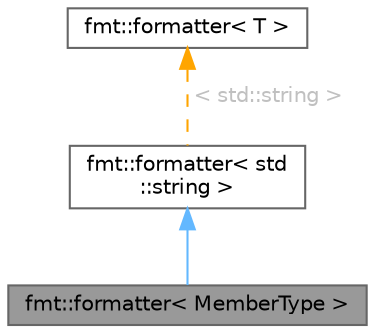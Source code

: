 digraph "fmt::formatter&lt; MemberType &gt;"
{
 // INTERACTIVE_SVG=YES
 // LATEX_PDF_SIZE
  bgcolor="transparent";
  edge [fontname=Helvetica,fontsize=10,labelfontname=Helvetica,labelfontsize=10];
  node [fontname=Helvetica,fontsize=10,shape=box,height=0.2,width=0.4];
  Node1 [id="Node000001",label="fmt::formatter\< MemberType \>",height=0.2,width=0.4,color="gray40", fillcolor="grey60", style="filled", fontcolor="black",tooltip="adds support for formatting MemberType"];
  Node2 -> Node1 [id="edge1_Node000001_Node000002",dir="back",color="steelblue1",style="solid",tooltip=" "];
  Node2 [id="Node000002",label="fmt::formatter\< std\l::string \>",height=0.2,width=0.4,color="gray40", fillcolor="white", style="filled",URL="$db/d75/structfmt_1_1formatter.html",tooltip=" "];
  Node3 -> Node2 [id="edge2_Node000002_Node000003",dir="back",color="orange",style="dashed",tooltip=" ",label=" \< std::string \>",fontcolor="grey" ];
  Node3 [id="Node000003",label="fmt::formatter\< T \>",height=0.2,width=0.4,color="gray40", fillcolor="white", style="filled",URL="$db/d75/structfmt_1_1formatter.html",tooltip=" "];
}
